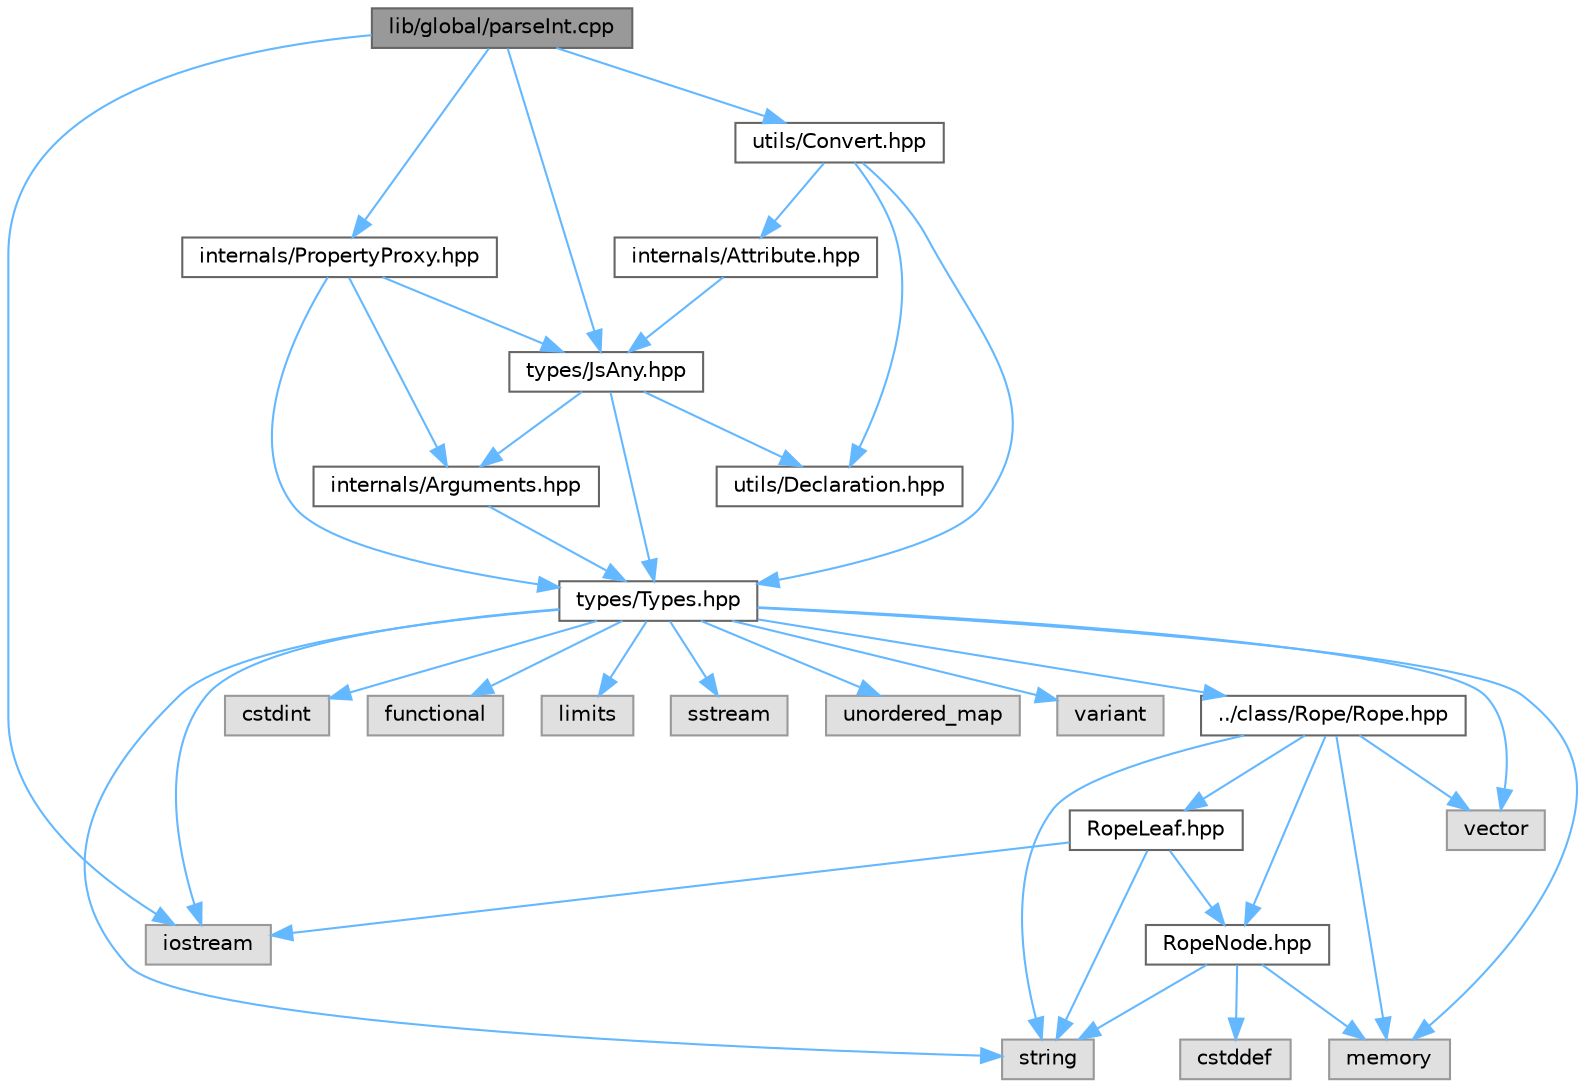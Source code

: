 digraph "lib/global/parseInt.cpp"
{
 // LATEX_PDF_SIZE
  bgcolor="transparent";
  edge [fontname=Helvetica,fontsize=10,labelfontname=Helvetica,labelfontsize=10];
  node [fontname=Helvetica,fontsize=10,shape=box,height=0.2,width=0.4];
  Node1 [id="Node000001",label="lib/global/parseInt.cpp",height=0.2,width=0.4,color="gray40", fillcolor="grey60", style="filled", fontcolor="black",tooltip=" "];
  Node1 -> Node2 [id="edge1_Node000001_Node000002",color="steelblue1",style="solid",tooltip=" "];
  Node2 [id="Node000002",label="internals/PropertyProxy.hpp",height=0.2,width=0.4,color="grey40", fillcolor="white", style="filled",URL="$PropertyProxy_8hpp.html",tooltip=" "];
  Node2 -> Node3 [id="edge2_Node000002_Node000003",color="steelblue1",style="solid",tooltip=" "];
  Node3 [id="Node000003",label="internals/Arguments.hpp",height=0.2,width=0.4,color="grey40", fillcolor="white", style="filled",URL="$Arguments_8hpp.html",tooltip=" "];
  Node3 -> Node4 [id="edge3_Node000003_Node000004",color="steelblue1",style="solid",tooltip=" "];
  Node4 [id="Node000004",label="types/Types.hpp",height=0.2,width=0.4,color="grey40", fillcolor="white", style="filled",URL="$Types_8hpp.html",tooltip=" "];
  Node4 -> Node5 [id="edge4_Node000004_Node000005",color="steelblue1",style="solid",tooltip=" "];
  Node5 [id="Node000005",label="../class/Rope/Rope.hpp",height=0.2,width=0.4,color="grey40", fillcolor="white", style="filled",URL="$Rope_8hpp.html",tooltip=" "];
  Node5 -> Node6 [id="edge5_Node000005_Node000006",color="steelblue1",style="solid",tooltip=" "];
  Node6 [id="Node000006",label="RopeLeaf.hpp",height=0.2,width=0.4,color="grey40", fillcolor="white", style="filled",URL="$RopeLeaf_8hpp.html",tooltip=" "];
  Node6 -> Node7 [id="edge6_Node000006_Node000007",color="steelblue1",style="solid",tooltip=" "];
  Node7 [id="Node000007",label="RopeNode.hpp",height=0.2,width=0.4,color="grey40", fillcolor="white", style="filled",URL="$RopeNode_8hpp.html",tooltip=" "];
  Node7 -> Node8 [id="edge7_Node000007_Node000008",color="steelblue1",style="solid",tooltip=" "];
  Node8 [id="Node000008",label="cstddef",height=0.2,width=0.4,color="grey60", fillcolor="#E0E0E0", style="filled",tooltip=" "];
  Node7 -> Node9 [id="edge8_Node000007_Node000009",color="steelblue1",style="solid",tooltip=" "];
  Node9 [id="Node000009",label="memory",height=0.2,width=0.4,color="grey60", fillcolor="#E0E0E0", style="filled",tooltip=" "];
  Node7 -> Node10 [id="edge9_Node000007_Node000010",color="steelblue1",style="solid",tooltip=" "];
  Node10 [id="Node000010",label="string",height=0.2,width=0.4,color="grey60", fillcolor="#E0E0E0", style="filled",tooltip=" "];
  Node6 -> Node11 [id="edge10_Node000006_Node000011",color="steelblue1",style="solid",tooltip=" "];
  Node11 [id="Node000011",label="iostream",height=0.2,width=0.4,color="grey60", fillcolor="#E0E0E0", style="filled",tooltip=" "];
  Node6 -> Node10 [id="edge11_Node000006_Node000010",color="steelblue1",style="solid",tooltip=" "];
  Node5 -> Node7 [id="edge12_Node000005_Node000007",color="steelblue1",style="solid",tooltip=" "];
  Node5 -> Node9 [id="edge13_Node000005_Node000009",color="steelblue1",style="solid",tooltip=" "];
  Node5 -> Node10 [id="edge14_Node000005_Node000010",color="steelblue1",style="solid",tooltip=" "];
  Node5 -> Node12 [id="edge15_Node000005_Node000012",color="steelblue1",style="solid",tooltip=" "];
  Node12 [id="Node000012",label="vector",height=0.2,width=0.4,color="grey60", fillcolor="#E0E0E0", style="filled",tooltip=" "];
  Node4 -> Node13 [id="edge16_Node000004_Node000013",color="steelblue1",style="solid",tooltip=" "];
  Node13 [id="Node000013",label="cstdint",height=0.2,width=0.4,color="grey60", fillcolor="#E0E0E0", style="filled",tooltip=" "];
  Node4 -> Node14 [id="edge17_Node000004_Node000014",color="steelblue1",style="solid",tooltip=" "];
  Node14 [id="Node000014",label="functional",height=0.2,width=0.4,color="grey60", fillcolor="#E0E0E0", style="filled",tooltip=" "];
  Node4 -> Node11 [id="edge18_Node000004_Node000011",color="steelblue1",style="solid",tooltip=" "];
  Node4 -> Node15 [id="edge19_Node000004_Node000015",color="steelblue1",style="solid",tooltip=" "];
  Node15 [id="Node000015",label="limits",height=0.2,width=0.4,color="grey60", fillcolor="#E0E0E0", style="filled",tooltip=" "];
  Node4 -> Node9 [id="edge20_Node000004_Node000009",color="steelblue1",style="solid",tooltip=" "];
  Node4 -> Node16 [id="edge21_Node000004_Node000016",color="steelblue1",style="solid",tooltip=" "];
  Node16 [id="Node000016",label="sstream",height=0.2,width=0.4,color="grey60", fillcolor="#E0E0E0", style="filled",tooltip=" "];
  Node4 -> Node10 [id="edge22_Node000004_Node000010",color="steelblue1",style="solid",tooltip=" "];
  Node4 -> Node17 [id="edge23_Node000004_Node000017",color="steelblue1",style="solid",tooltip=" "];
  Node17 [id="Node000017",label="unordered_map",height=0.2,width=0.4,color="grey60", fillcolor="#E0E0E0", style="filled",tooltip=" "];
  Node4 -> Node18 [id="edge24_Node000004_Node000018",color="steelblue1",style="solid",tooltip=" "];
  Node18 [id="Node000018",label="variant",height=0.2,width=0.4,color="grey60", fillcolor="#E0E0E0", style="filled",tooltip=" "];
  Node4 -> Node12 [id="edge25_Node000004_Node000012",color="steelblue1",style="solid",tooltip=" "];
  Node2 -> Node19 [id="edge26_Node000002_Node000019",color="steelblue1",style="solid",tooltip=" "];
  Node19 [id="Node000019",label="types/JsAny.hpp",height=0.2,width=0.4,color="grey40", fillcolor="white", style="filled",URL="$JsAny_8hpp.html",tooltip=" "];
  Node19 -> Node4 [id="edge27_Node000019_Node000004",color="steelblue1",style="solid",tooltip=" "];
  Node19 -> Node3 [id="edge28_Node000019_Node000003",color="steelblue1",style="solid",tooltip=" "];
  Node19 -> Node20 [id="edge29_Node000019_Node000020",color="steelblue1",style="solid",tooltip=" "];
  Node20 [id="Node000020",label="utils/Declaration.hpp",height=0.2,width=0.4,color="grey40", fillcolor="white", style="filled",URL="$Declaration_8hpp.html",tooltip=" "];
  Node2 -> Node4 [id="edge30_Node000002_Node000004",color="steelblue1",style="solid",tooltip=" "];
  Node1 -> Node19 [id="edge31_Node000001_Node000019",color="steelblue1",style="solid",tooltip=" "];
  Node1 -> Node21 [id="edge32_Node000001_Node000021",color="steelblue1",style="solid",tooltip=" "];
  Node21 [id="Node000021",label="utils/Convert.hpp",height=0.2,width=0.4,color="grey40", fillcolor="white", style="filled",URL="$Convert_8hpp.html",tooltip=" "];
  Node21 -> Node22 [id="edge33_Node000021_Node000022",color="steelblue1",style="solid",tooltip=" "];
  Node22 [id="Node000022",label="internals/Attribute.hpp",height=0.2,width=0.4,color="grey40", fillcolor="white", style="filled",URL="$Attribute_8hpp.html",tooltip=" "];
  Node22 -> Node19 [id="edge34_Node000022_Node000019",color="steelblue1",style="solid",tooltip=" "];
  Node21 -> Node4 [id="edge35_Node000021_Node000004",color="steelblue1",style="solid",tooltip=" "];
  Node21 -> Node20 [id="edge36_Node000021_Node000020",color="steelblue1",style="solid",tooltip=" "];
  Node1 -> Node11 [id="edge37_Node000001_Node000011",color="steelblue1",style="solid",tooltip=" "];
}
